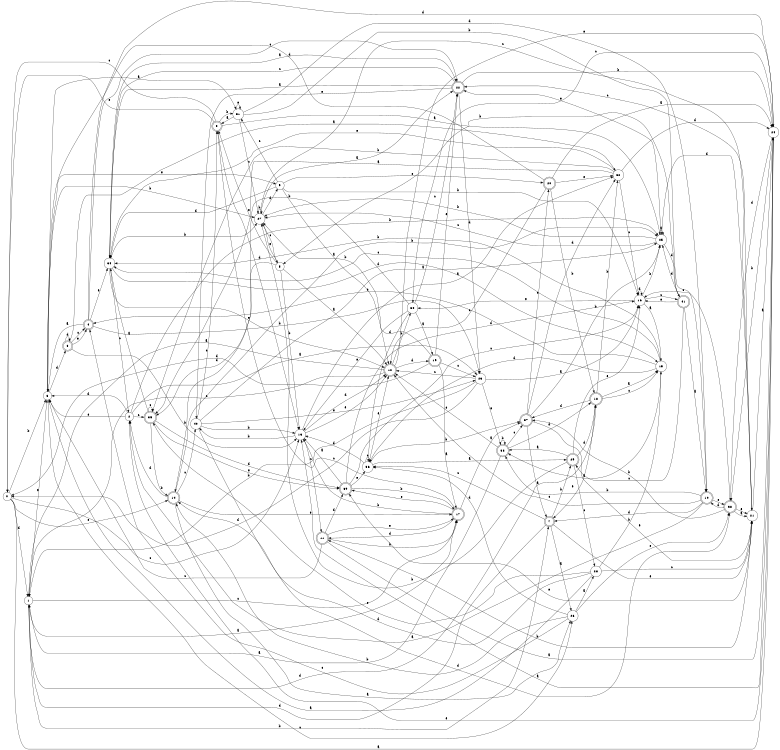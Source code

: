 digraph n34_2 {
__start0 [label="" shape="none"];

rankdir=LR;
size="8,5";

s0 [style="filled", color="black", fillcolor="white" shape="circle", label="0"];
s1 [style="filled", color="black", fillcolor="white" shape="circle", label="1"];
s2 [style="filled", color="black", fillcolor="white" shape="circle", label="2"];
s3 [style="rounded,filled", color="black", fillcolor="white" shape="doublecircle", label="3"];
s4 [style="rounded,filled", color="black", fillcolor="white" shape="doublecircle", label="4"];
s5 [style="filled", color="black", fillcolor="white" shape="circle", label="5"];
s6 [style="filled", color="black", fillcolor="white" shape="circle", label="6"];
s7 [style="rounded,filled", color="black", fillcolor="white" shape="doublecircle", label="7"];
s8 [style="rounded,filled", color="black", fillcolor="white" shape="doublecircle", label="8"];
s9 [style="filled", color="black", fillcolor="white" shape="circle", label="9"];
s10 [style="rounded,filled", color="black", fillcolor="white" shape="doublecircle", label="10"];
s11 [style="rounded,filled", color="black", fillcolor="white" shape="doublecircle", label="11"];
s12 [style="rounded,filled", color="black", fillcolor="white" shape="doublecircle", label="12"];
s13 [style="filled", color="black", fillcolor="white" shape="circle", label="13"];
s14 [style="rounded,filled", color="black", fillcolor="white" shape="doublecircle", label="14"];
s15 [style="filled", color="black", fillcolor="white" shape="circle", label="15"];
s16 [style="filled", color="black", fillcolor="white" shape="circle", label="16"];
s17 [style="rounded,filled", color="black", fillcolor="white" shape="doublecircle", label="17"];
s18 [style="rounded,filled", color="black", fillcolor="white" shape="doublecircle", label="18"];
s19 [style="rounded,filled", color="black", fillcolor="white" shape="doublecircle", label="19"];
s20 [style="rounded,filled", color="black", fillcolor="white" shape="doublecircle", label="20"];
s21 [style="filled", color="black", fillcolor="white" shape="circle", label="21"];
s22 [style="rounded,filled", color="black", fillcolor="white" shape="doublecircle", label="22"];
s23 [style="filled", color="black", fillcolor="white" shape="circle", label="23"];
s24 [style="filled", color="black", fillcolor="white" shape="circle", label="24"];
s25 [style="filled", color="black", fillcolor="white" shape="circle", label="25"];
s26 [style="filled", color="black", fillcolor="white" shape="circle", label="26"];
s27 [style="filled", color="black", fillcolor="white" shape="circle", label="27"];
s28 [style="filled", color="black", fillcolor="white" shape="circle", label="28"];
s29 [style="rounded,filled", color="black", fillcolor="white" shape="doublecircle", label="29"];
s30 [style="filled", color="black", fillcolor="white" shape="circle", label="30"];
s31 [style="filled", color="black", fillcolor="white" shape="circle", label="31"];
s32 [style="filled", color="black", fillcolor="white" shape="circle", label="32"];
s33 [style="rounded,filled", color="black", fillcolor="white" shape="doublecircle", label="33"];
s34 [style="filled", color="black", fillcolor="white" shape="circle", label="34"];
s35 [style="rounded,filled", color="black", fillcolor="white" shape="doublecircle", label="35"];
s36 [style="filled", color="black", fillcolor="white" shape="circle", label="36"];
s37 [style="rounded,filled", color="black", fillcolor="white" shape="doublecircle", label="37"];
s38 [style="rounded,filled", color="black", fillcolor="white" shape="doublecircle", label="38"];
s39 [style="rounded,filled", color="black", fillcolor="white" shape="doublecircle", label="39"];
s40 [style="filled", color="black", fillcolor="white" shape="circle", label="40"];
s41 [style="rounded,filled", color="black", fillcolor="white" shape="doublecircle", label="41"];
s0 -> s24 [label="a"];
s0 -> s6 [label="b"];
s0 -> s13 [label="c"];
s0 -> s1 [label="d"];
s0 -> s14 [label="e"];
s1 -> s17 [label="a"];
s1 -> s7 [label="b"];
s1 -> s17 [label="c"];
s1 -> s18 [label="d"];
s1 -> s6 [label="e"];
s2 -> s23 [label="a"];
s2 -> s25 [label="b"];
s2 -> s35 [label="c"];
s2 -> s6 [label="d"];
s2 -> s6 [label="e"];
s3 -> s25 [label="a"];
s3 -> s31 [label="b"];
s3 -> s0 [label="c"];
s3 -> s13 [label="d"];
s3 -> s0 [label="e"];
s4 -> s6 [label="a"];
s4 -> s23 [label="b"];
s4 -> s22 [label="c"];
s4 -> s24 [label="d"];
s4 -> s34 [label="e"];
s5 -> s12 [label="a"];
s5 -> s13 [label="b"];
s5 -> s27 [label="c"];
s5 -> s35 [label="d"];
s5 -> s3 [label="e"];
s6 -> s31 [label="a"];
s6 -> s27 [label="b"];
s6 -> s26 [label="c"];
s6 -> s8 [label="d"];
s6 -> s9 [label="e"];
s7 -> s26 [label="a"];
s7 -> s29 [label="b"];
s7 -> s36 [label="c"];
s7 -> s1 [label="d"];
s7 -> s21 [label="e"];
s8 -> s32 [label="a"];
s8 -> s13 [label="b"];
s8 -> s4 [label="c"];
s8 -> s8 [label="d"];
s8 -> s4 [label="e"];
s9 -> s12 [label="a"];
s9 -> s16 [label="b"];
s9 -> s31 [label="c"];
s9 -> s34 [label="d"];
s9 -> s20 [label="e"];
s10 -> s2 [label="a"];
s10 -> s33 [label="b"];
s10 -> s12 [label="c"];
s10 -> s7 [label="d"];
s10 -> s38 [label="e"];
s11 -> s24 [label="a"];
s11 -> s17 [label="b"];
s11 -> s6 [label="c"];
s11 -> s39 [label="d"];
s11 -> s17 [label="e"];
s12 -> s1 [label="a"];
s12 -> s30 [label="b"];
s12 -> s1 [label="c"];
s12 -> s19 [label="d"];
s12 -> s24 [label="e"];
s13 -> s32 [label="a"];
s13 -> s40 [label="b"];
s13 -> s11 [label="c"];
s13 -> s12 [label="d"];
s13 -> s12 [label="e"];
s14 -> s26 [label="a"];
s14 -> s25 [label="b"];
s14 -> s40 [label="c"];
s14 -> s2 [label="d"];
s14 -> s17 [label="e"];
s15 -> s33 [label="a"];
s15 -> s34 [label="b"];
s15 -> s34 [label="c"];
s15 -> s36 [label="d"];
s15 -> s4 [label="e"];
s16 -> s15 [label="a"];
s16 -> s25 [label="b"];
s16 -> s41 [label="c"];
s16 -> s16 [label="d"];
s16 -> s30 [label="e"];
s17 -> s37 [label="a"];
s17 -> s13 [label="b"];
s17 -> s3 [label="c"];
s17 -> s11 [label="d"];
s17 -> s39 [label="e"];
s18 -> s15 [label="a"];
s18 -> s32 [label="b"];
s18 -> s15 [label="c"];
s18 -> s37 [label="d"];
s18 -> s7 [label="e"];
s19 -> s17 [label="a"];
s19 -> s27 [label="b"];
s19 -> s23 [label="c"];
s19 -> s0 [label="d"];
s19 -> s22 [label="e"];
s20 -> s24 [label="a"];
s20 -> s18 [label="b"];
s20 -> s12 [label="c"];
s20 -> s6 [label="d"];
s20 -> s32 [label="e"];
s21 -> s24 [label="a"];
s21 -> s11 [label="b"];
s21 -> s22 [label="c"];
s21 -> s25 [label="d"];
s21 -> s39 [label="e"];
s22 -> s34 [label="a"];
s22 -> s24 [label="b"];
s22 -> s34 [label="c"];
s22 -> s23 [label="d"];
s22 -> s40 [label="e"];
s23 -> s16 [label="a"];
s23 -> s1 [label="b"];
s23 -> s12 [label="c"];
s23 -> s0 [label="d"];
s23 -> s33 [label="e"];
s24 -> s13 [label="a"];
s24 -> s38 [label="b"];
s24 -> s30 [label="c"];
s24 -> s38 [label="d"];
s24 -> s2 [label="e"];
s25 -> s25 [label="a"];
s25 -> s27 [label="b"];
s25 -> s27 [label="c"];
s25 -> s41 [label="d"];
s25 -> s22 [label="e"];
s26 -> s28 [label="a"];
s26 -> s14 [label="b"];
s26 -> s4 [label="c"];
s26 -> s36 [label="d"];
s26 -> s38 [label="e"];
s27 -> s22 [label="a"];
s27 -> s27 [label="b"];
s27 -> s21 [label="c"];
s27 -> s9 [label="d"];
s27 -> s5 [label="e"];
s28 -> s6 [label="a"];
s28 -> s15 [label="b"];
s28 -> s21 [label="c"];
s28 -> s14 [label="d"];
s28 -> s35 [label="e"];
s29 -> s33 [label="a"];
s29 -> s27 [label="b"];
s29 -> s28 [label="c"];
s29 -> s18 [label="d"];
s29 -> s16 [label="e"];
s30 -> s19 [label="a"];
s30 -> s14 [label="b"];
s30 -> s22 [label="c"];
s30 -> s36 [label="d"];
s30 -> s13 [label="e"];
s31 -> s3 [label="a"];
s31 -> s10 [label="b"];
s31 -> s27 [label="c"];
s31 -> s10 [label="d"];
s31 -> s31 [label="e"];
s32 -> s35 [label="a"];
s32 -> s35 [label="b"];
s32 -> s16 [label="c"];
s32 -> s24 [label="d"];
s32 -> s34 [label="e"];
s33 -> s1 [label="a"];
s33 -> s33 [label="b"];
s33 -> s37 [label="c"];
s33 -> s18 [label="d"];
s33 -> s12 [label="e"];
s34 -> s22 [label="a"];
s34 -> s27 [label="b"];
s34 -> s2 [label="c"];
s34 -> s15 [label="d"];
s34 -> s12 [label="e"];
s35 -> s34 [label="a"];
s35 -> s14 [label="b"];
s35 -> s35 [label="c"];
s35 -> s39 [label="d"];
s35 -> s39 [label="e"];
s36 -> s29 [label="a"];
s36 -> s37 [label="b"];
s36 -> s36 [label="c"];
s36 -> s13 [label="d"];
s36 -> s12 [label="e"];
s37 -> s7 [label="a"];
s37 -> s25 [label="b"];
s37 -> s20 [label="c"];
s37 -> s32 [label="d"];
s37 -> s21 [label="e"];
s38 -> s21 [label="a"];
s38 -> s37 [label="b"];
s38 -> s16 [label="c"];
s38 -> s10 [label="d"];
s38 -> s21 [label="e"];
s39 -> s13 [label="a"];
s39 -> s17 [label="b"];
s39 -> s16 [label="c"];
s39 -> s16 [label="d"];
s39 -> s36 [label="e"];
s40 -> s25 [label="a"];
s40 -> s13 [label="b"];
s40 -> s3 [label="c"];
s40 -> s38 [label="d"];
s40 -> s23 [label="e"];
s41 -> s10 [label="a"];
s41 -> s5 [label="b"];
s41 -> s29 [label="c"];
s41 -> s25 [label="d"];
s41 -> s16 [label="e"];

}